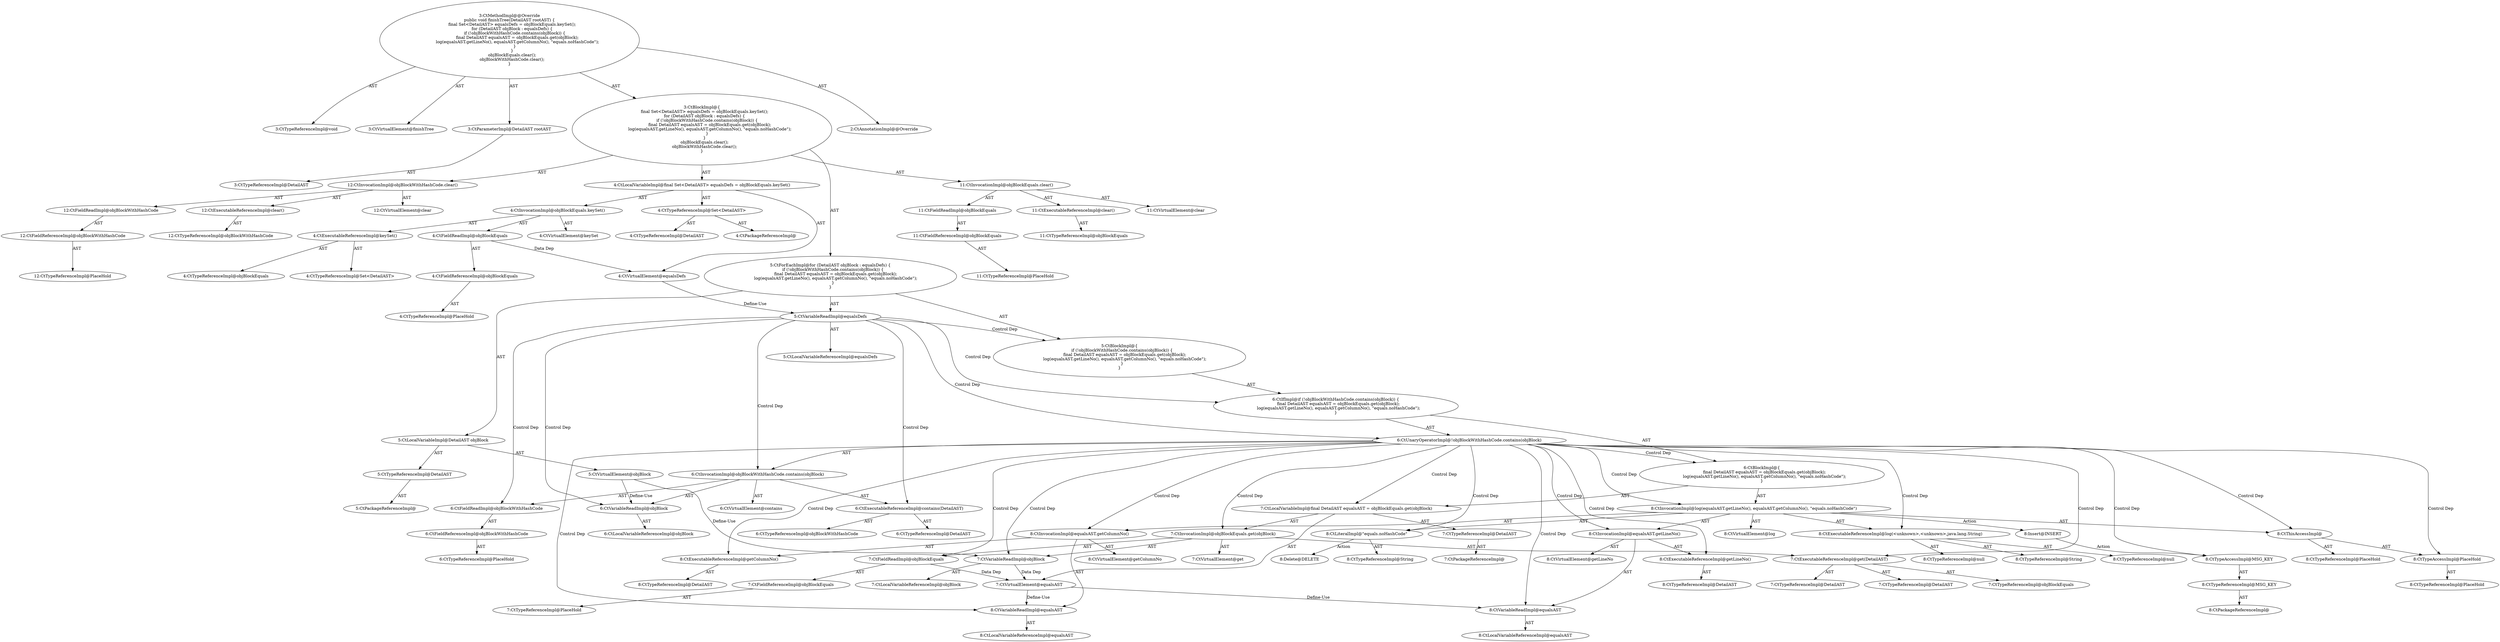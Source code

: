 digraph "finishTree#?,DetailAST" {
0 [label="3:CtTypeReferenceImpl@void" shape=ellipse]
1 [label="3:CtVirtualElement@finishTree" shape=ellipse]
2 [label="3:CtParameterImpl@DetailAST rootAST" shape=ellipse]
3 [label="3:CtTypeReferenceImpl@DetailAST" shape=ellipse]
4 [label="4:CtTypeReferenceImpl@Set<DetailAST>" shape=ellipse]
5 [label="4:CtPackageReferenceImpl@" shape=ellipse]
6 [label="4:CtTypeReferenceImpl@DetailAST" shape=ellipse]
7 [label="4:CtExecutableReferenceImpl@keySet()" shape=ellipse]
8 [label="4:CtTypeReferenceImpl@objBlockEquals" shape=ellipse]
9 [label="4:CtTypeReferenceImpl@Set<DetailAST>" shape=ellipse]
10 [label="4:CtVirtualElement@keySet" shape=ellipse]
11 [label="4:CtFieldReferenceImpl@objBlockEquals" shape=ellipse]
12 [label="4:CtTypeReferenceImpl@PlaceHold" shape=ellipse]
13 [label="4:CtFieldReadImpl@objBlockEquals" shape=ellipse]
14 [label="4:CtInvocationImpl@objBlockEquals.keySet()" shape=ellipse]
15 [label="4:CtVirtualElement@equalsDefs" shape=ellipse]
16 [label="4:CtLocalVariableImpl@final Set<DetailAST> equalsDefs = objBlockEquals.keySet()" shape=ellipse]
17 [label="5:CtTypeReferenceImpl@DetailAST" shape=ellipse]
18 [label="5:CtPackageReferenceImpl@" shape=ellipse]
19 [label="5:CtVirtualElement@objBlock" shape=ellipse]
20 [label="5:CtLocalVariableImpl@DetailAST objBlock" shape=ellipse]
21 [label="5:CtVariableReadImpl@equalsDefs" shape=ellipse]
22 [label="5:CtLocalVariableReferenceImpl@equalsDefs" shape=ellipse]
23 [label="6:CtExecutableReferenceImpl@contains(DetailAST)" shape=ellipse]
24 [label="6:CtTypeReferenceImpl@objBlockWithHashCode" shape=ellipse]
25 [label="6:CtTypeReferenceImpl@DetailAST" shape=ellipse]
26 [label="6:CtVirtualElement@contains" shape=ellipse]
27 [label="6:CtFieldReferenceImpl@objBlockWithHashCode" shape=ellipse]
28 [label="6:CtTypeReferenceImpl@PlaceHold" shape=ellipse]
29 [label="6:CtFieldReadImpl@objBlockWithHashCode" shape=ellipse]
30 [label="6:CtVariableReadImpl@objBlock" shape=ellipse]
31 [label="6:CtLocalVariableReferenceImpl@objBlock" shape=ellipse]
32 [label="6:CtInvocationImpl@objBlockWithHashCode.contains(objBlock)" shape=ellipse]
33 [label="6:CtUnaryOperatorImpl@!objBlockWithHashCode.contains(objBlock)" shape=ellipse]
34 [label="7:CtTypeReferenceImpl@DetailAST" shape=ellipse]
35 [label="7:CtPackageReferenceImpl@" shape=ellipse]
36 [label="7:CtExecutableReferenceImpl@get(DetailAST)" shape=ellipse]
37 [label="7:CtTypeReferenceImpl@objBlockEquals" shape=ellipse]
38 [label="7:CtTypeReferenceImpl@DetailAST" shape=ellipse]
39 [label="7:CtTypeReferenceImpl@DetailAST" shape=ellipse]
40 [label="7:CtVirtualElement@get" shape=ellipse]
41 [label="7:CtFieldReferenceImpl@objBlockEquals" shape=ellipse]
42 [label="7:CtTypeReferenceImpl@PlaceHold" shape=ellipse]
43 [label="7:CtFieldReadImpl@objBlockEquals" shape=ellipse]
44 [label="7:CtVariableReadImpl@objBlock" shape=ellipse]
45 [label="7:CtLocalVariableReferenceImpl@objBlock" shape=ellipse]
46 [label="7:CtInvocationImpl@objBlockEquals.get(objBlock)" shape=ellipse]
47 [label="7:CtVirtualElement@equalsAST" shape=ellipse]
48 [label="7:CtLocalVariableImpl@final DetailAST equalsAST = objBlockEquals.get(objBlock)" shape=ellipse]
49 [label="8:CtExecutableReferenceImpl@log(<unknown>,<unknown>,java.lang.String)" shape=ellipse]
50 [label="8:CtTypeReferenceImpl@null" shape=ellipse]
51 [label="8:CtTypeReferenceImpl@null" shape=ellipse]
52 [label="8:CtTypeReferenceImpl@String" shape=ellipse]
53 [label="8:CtVirtualElement@log" shape=ellipse]
54 [label="8:CtTypeAccessImpl@PlaceHold" shape=ellipse]
55 [label="8:CtTypeReferenceImpl@PlaceHold" shape=ellipse]
56 [label="8:CtThisAccessImpl@" shape=ellipse]
57 [label="8:CtTypeReferenceImpl@PlaceHold" shape=ellipse]
58 [label="8:CtExecutableReferenceImpl@getLineNo()" shape=ellipse]
59 [label="8:CtTypeReferenceImpl@DetailAST" shape=ellipse]
60 [label="8:CtVirtualElement@getLineNo" shape=ellipse]
61 [label="8:CtVariableReadImpl@equalsAST" shape=ellipse]
62 [label="8:CtLocalVariableReferenceImpl@equalsAST" shape=ellipse]
63 [label="8:CtInvocationImpl@equalsAST.getLineNo()" shape=ellipse]
64 [label="8:CtExecutableReferenceImpl@getColumnNo()" shape=ellipse]
65 [label="8:CtTypeReferenceImpl@DetailAST" shape=ellipse]
66 [label="8:CtVirtualElement@getColumnNo" shape=ellipse]
67 [label="8:CtVariableReadImpl@equalsAST" shape=ellipse]
68 [label="8:CtLocalVariableReferenceImpl@equalsAST" shape=ellipse]
69 [label="8:CtInvocationImpl@equalsAST.getColumnNo()" shape=ellipse]
70 [label="8:CtLiteralImpl@\"equals.noHashCode\"" shape=ellipse]
71 [label="8:CtTypeReferenceImpl@String" shape=ellipse]
72 [label="8:CtInvocationImpl@log(equalsAST.getLineNo(), equalsAST.getColumnNo(), \"equals.noHashCode\")" shape=ellipse]
73 [label="6:CtBlockImpl@\{
    final DetailAST equalsAST = objBlockEquals.get(objBlock);
    log(equalsAST.getLineNo(), equalsAST.getColumnNo(), \"equals.noHashCode\");
\}" shape=ellipse]
74 [label="6:CtIfImpl@if (!objBlockWithHashCode.contains(objBlock)) \{
    final DetailAST equalsAST = objBlockEquals.get(objBlock);
    log(equalsAST.getLineNo(), equalsAST.getColumnNo(), \"equals.noHashCode\");
\}" shape=ellipse]
75 [label="5:CtBlockImpl@\{
    if (!objBlockWithHashCode.contains(objBlock)) \{
        final DetailAST equalsAST = objBlockEquals.get(objBlock);
        log(equalsAST.getLineNo(), equalsAST.getColumnNo(), \"equals.noHashCode\");
    \}
\}" shape=ellipse]
76 [label="5:CtForEachImpl@for (DetailAST objBlock : equalsDefs) \{
    if (!objBlockWithHashCode.contains(objBlock)) \{
        final DetailAST equalsAST = objBlockEquals.get(objBlock);
        log(equalsAST.getLineNo(), equalsAST.getColumnNo(), \"equals.noHashCode\");
    \}
\}" shape=ellipse]
77 [label="11:CtExecutableReferenceImpl@clear()" shape=ellipse]
78 [label="11:CtTypeReferenceImpl@objBlockEquals" shape=ellipse]
79 [label="11:CtVirtualElement@clear" shape=ellipse]
80 [label="11:CtFieldReferenceImpl@objBlockEquals" shape=ellipse]
81 [label="11:CtTypeReferenceImpl@PlaceHold" shape=ellipse]
82 [label="11:CtFieldReadImpl@objBlockEquals" shape=ellipse]
83 [label="11:CtInvocationImpl@objBlockEquals.clear()" shape=ellipse]
84 [label="12:CtExecutableReferenceImpl@clear()" shape=ellipse]
85 [label="12:CtTypeReferenceImpl@objBlockWithHashCode" shape=ellipse]
86 [label="12:CtVirtualElement@clear" shape=ellipse]
87 [label="12:CtFieldReferenceImpl@objBlockWithHashCode" shape=ellipse]
88 [label="12:CtTypeReferenceImpl@PlaceHold" shape=ellipse]
89 [label="12:CtFieldReadImpl@objBlockWithHashCode" shape=ellipse]
90 [label="12:CtInvocationImpl@objBlockWithHashCode.clear()" shape=ellipse]
91 [label="3:CtBlockImpl@\{
    final Set<DetailAST> equalsDefs = objBlockEquals.keySet();
    for (DetailAST objBlock : equalsDefs) \{
        if (!objBlockWithHashCode.contains(objBlock)) \{
            final DetailAST equalsAST = objBlockEquals.get(objBlock);
            log(equalsAST.getLineNo(), equalsAST.getColumnNo(), \"equals.noHashCode\");
        \}
    \}
    objBlockEquals.clear();
    objBlockWithHashCode.clear();
\}" shape=ellipse]
92 [label="3:CtMethodImpl@@Override
public void finishTree(DetailAST rootAST) \{
    final Set<DetailAST> equalsDefs = objBlockEquals.keySet();
    for (DetailAST objBlock : equalsDefs) \{
        if (!objBlockWithHashCode.contains(objBlock)) \{
            final DetailAST equalsAST = objBlockEquals.get(objBlock);
            log(equalsAST.getLineNo(), equalsAST.getColumnNo(), \"equals.noHashCode\");
        \}
    \}
    objBlockEquals.clear();
    objBlockWithHashCode.clear();
\}" shape=ellipse]
93 [label="2:CtAnnotationImpl@@Override" shape=ellipse]
94 [label="8:Delete@DELETE" shape=ellipse]
95 [label="8:Insert@INSERT" shape=ellipse]
96 [label="8:CtPackageReferenceImpl@" shape=ellipse]
97 [label="8:CtTypeReferenceImpl@MSG_KEY" shape=ellipse]
98 [label="8:CtTypeAccessImpl@MSG_KEY" shape=ellipse]
2 -> 3 [label="AST"];
4 -> 5 [label="AST"];
4 -> 6 [label="AST"];
7 -> 8 [label="AST"];
7 -> 9 [label="AST"];
11 -> 12 [label="AST"];
13 -> 11 [label="AST"];
13 -> 15 [label="Data Dep"];
14 -> 10 [label="AST"];
14 -> 13 [label="AST"];
14 -> 7 [label="AST"];
15 -> 21 [label="Define-Use"];
16 -> 15 [label="AST"];
16 -> 4 [label="AST"];
16 -> 14 [label="AST"];
17 -> 18 [label="AST"];
19 -> 30 [label="Define-Use"];
19 -> 44 [label="Define-Use"];
20 -> 19 [label="AST"];
20 -> 17 [label="AST"];
21 -> 22 [label="AST"];
21 -> 75 [label="Control Dep"];
21 -> 74 [label="Control Dep"];
21 -> 33 [label="Control Dep"];
21 -> 32 [label="Control Dep"];
21 -> 23 [label="Control Dep"];
21 -> 29 [label="Control Dep"];
21 -> 30 [label="Control Dep"];
23 -> 24 [label="AST"];
23 -> 25 [label="AST"];
27 -> 28 [label="AST"];
29 -> 27 [label="AST"];
30 -> 31 [label="AST"];
32 -> 26 [label="AST"];
32 -> 29 [label="AST"];
32 -> 23 [label="AST"];
32 -> 30 [label="AST"];
33 -> 32 [label="AST"];
33 -> 73 [label="Control Dep"];
33 -> 48 [label="Control Dep"];
33 -> 46 [label="Control Dep"];
33 -> 36 [label="Control Dep"];
33 -> 43 [label="Control Dep"];
33 -> 44 [label="Control Dep"];
33 -> 72 [label="Control Dep"];
33 -> 49 [label="Control Dep"];
33 -> 56 [label="Control Dep"];
33 -> 54 [label="Control Dep"];
33 -> 63 [label="Control Dep"];
33 -> 58 [label="Control Dep"];
33 -> 61 [label="Control Dep"];
33 -> 69 [label="Control Dep"];
33 -> 64 [label="Control Dep"];
33 -> 67 [label="Control Dep"];
33 -> 70 [label="Control Dep"];
33 -> 98 [label="Control Dep"];
34 -> 35 [label="AST"];
36 -> 37 [label="AST"];
36 -> 38 [label="AST"];
36 -> 39 [label="AST"];
41 -> 42 [label="AST"];
43 -> 41 [label="AST"];
43 -> 47 [label="Data Dep"];
44 -> 45 [label="AST"];
44 -> 47 [label="Data Dep"];
46 -> 40 [label="AST"];
46 -> 43 [label="AST"];
46 -> 36 [label="AST"];
46 -> 44 [label="AST"];
47 -> 61 [label="Define-Use"];
47 -> 67 [label="Define-Use"];
48 -> 47 [label="AST"];
48 -> 34 [label="AST"];
48 -> 46 [label="AST"];
49 -> 50 [label="AST"];
49 -> 51 [label="AST"];
49 -> 52 [label="AST"];
54 -> 55 [label="AST"];
56 -> 57 [label="AST"];
56 -> 54 [label="AST"];
58 -> 59 [label="AST"];
61 -> 62 [label="AST"];
63 -> 60 [label="AST"];
63 -> 61 [label="AST"];
63 -> 58 [label="AST"];
64 -> 65 [label="AST"];
67 -> 68 [label="AST"];
69 -> 66 [label="AST"];
69 -> 67 [label="AST"];
69 -> 64 [label="AST"];
70 -> 71 [label="AST"];
70 -> 94 [label="Action"];
72 -> 53 [label="AST"];
72 -> 56 [label="AST"];
72 -> 49 [label="AST"];
72 -> 63 [label="AST"];
72 -> 69 [label="AST"];
72 -> 70 [label="AST"];
72 -> 95 [label="Action"];
73 -> 48 [label="AST"];
73 -> 72 [label="AST"];
74 -> 33 [label="AST"];
74 -> 73 [label="AST"];
75 -> 74 [label="AST"];
76 -> 20 [label="AST"];
76 -> 21 [label="AST"];
76 -> 75 [label="AST"];
77 -> 78 [label="AST"];
80 -> 81 [label="AST"];
82 -> 80 [label="AST"];
83 -> 79 [label="AST"];
83 -> 82 [label="AST"];
83 -> 77 [label="AST"];
84 -> 85 [label="AST"];
87 -> 88 [label="AST"];
89 -> 87 [label="AST"];
90 -> 86 [label="AST"];
90 -> 89 [label="AST"];
90 -> 84 [label="AST"];
91 -> 16 [label="AST"];
91 -> 76 [label="AST"];
91 -> 83 [label="AST"];
91 -> 90 [label="AST"];
92 -> 1 [label="AST"];
92 -> 93 [label="AST"];
92 -> 0 [label="AST"];
92 -> 2 [label="AST"];
92 -> 91 [label="AST"];
95 -> 98 [label="Action"];
97 -> 96 [label="AST"];
98 -> 97 [label="AST"];
}